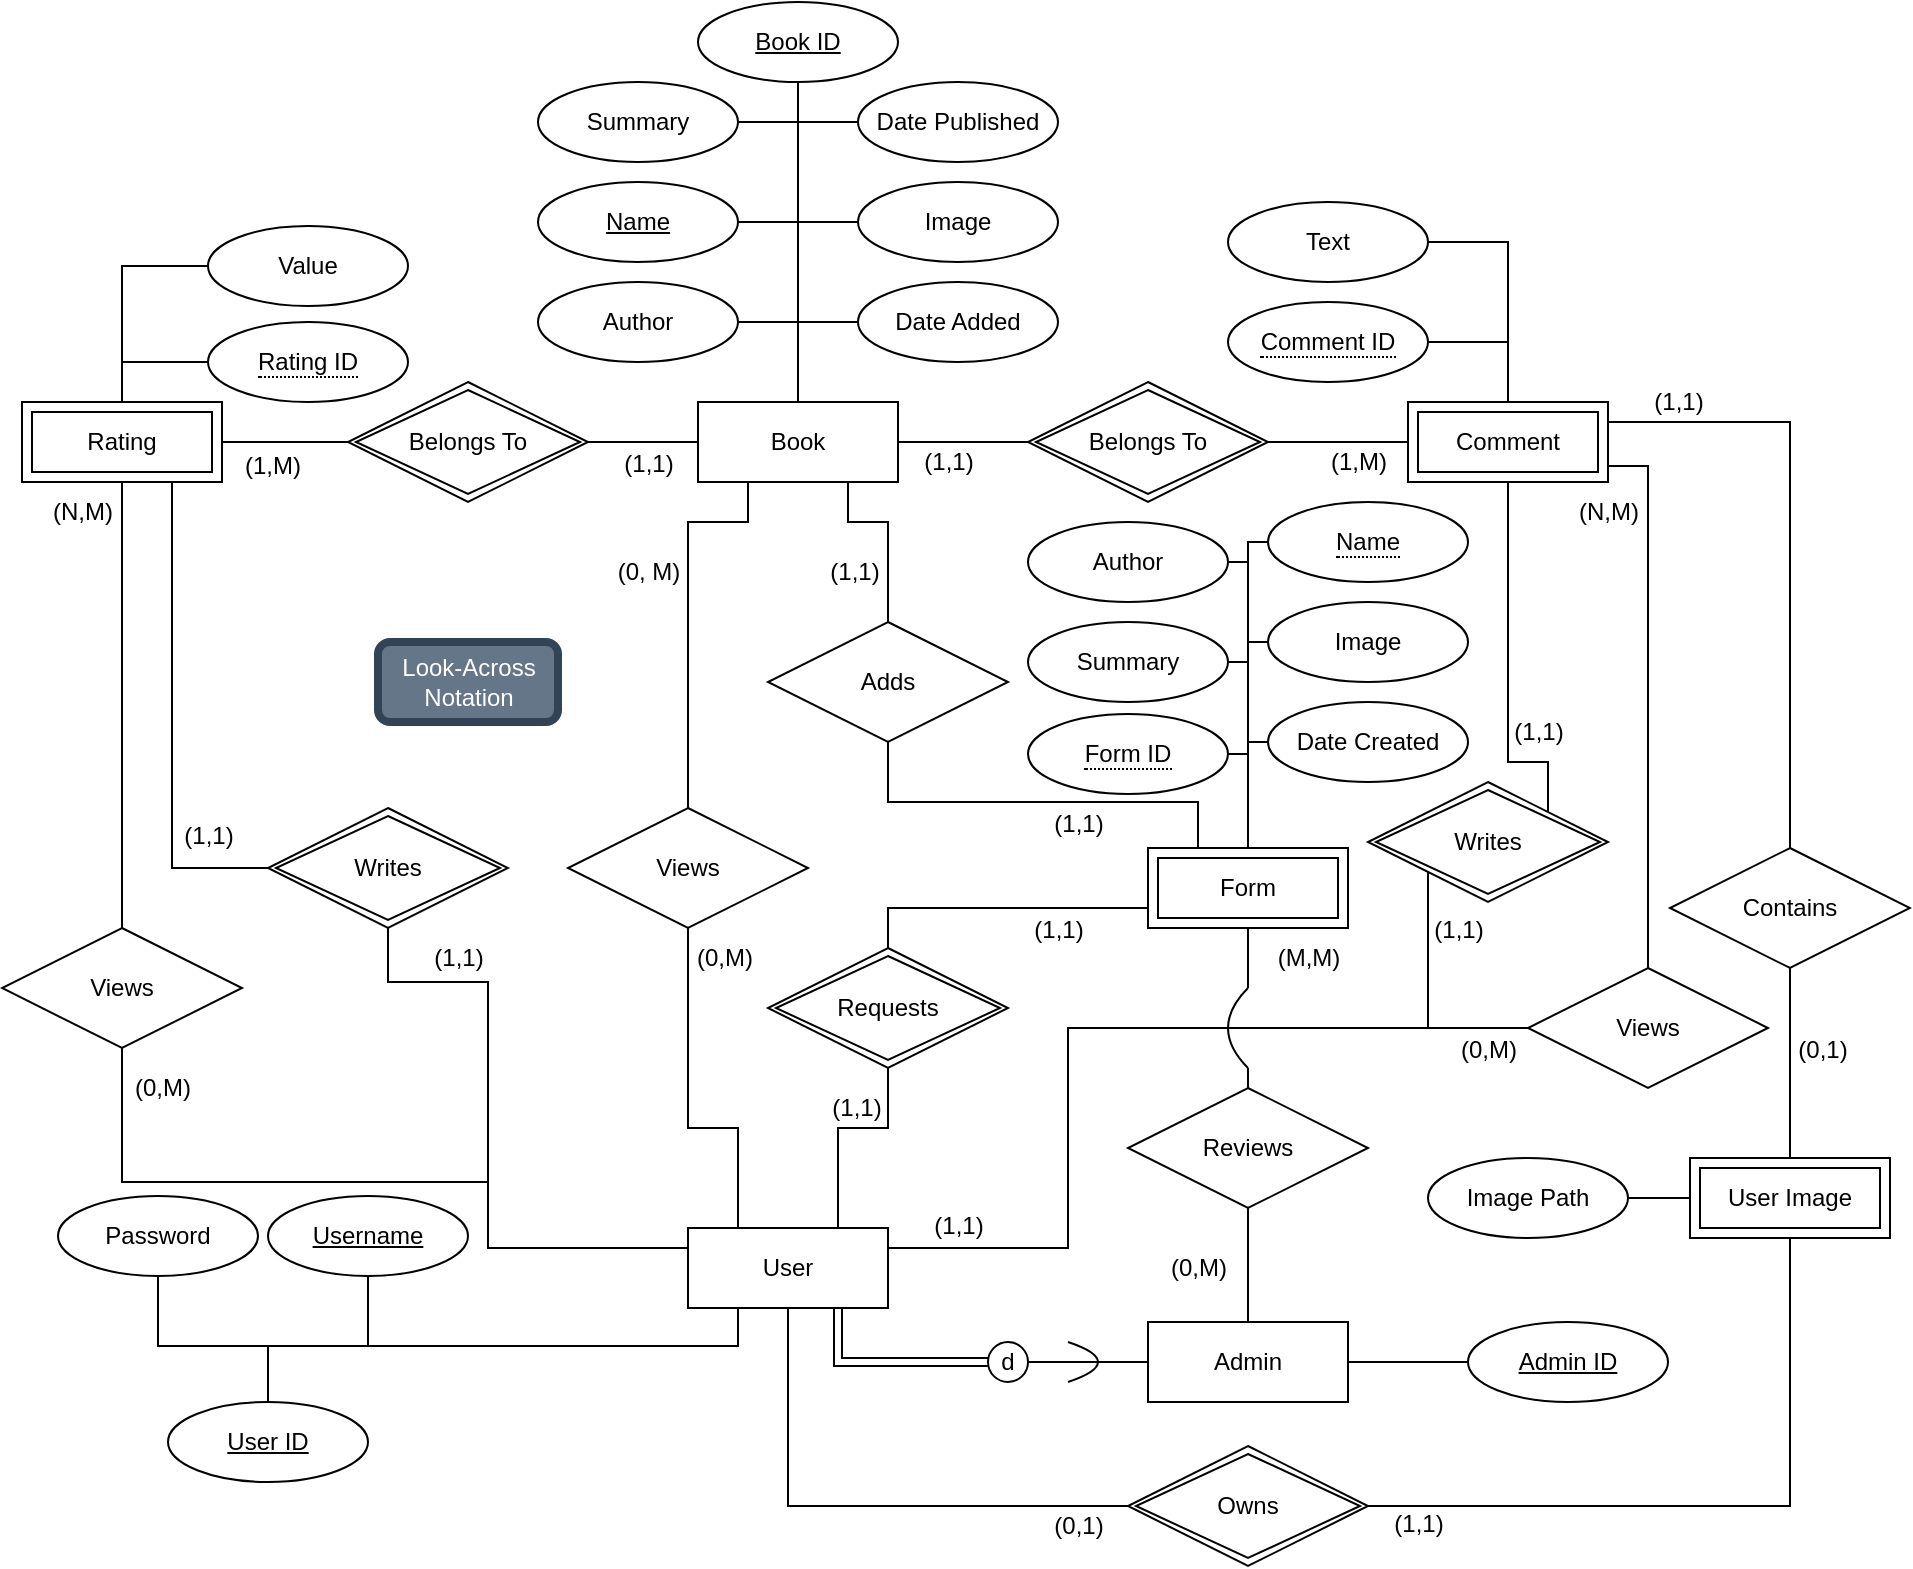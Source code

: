 <mxfile>
    <diagram id="R2lEEEUBdFMjLlhIrx00" name="Page-1">
        <mxGraphModel dx="1524" dy="931" grid="1" gridSize="10" guides="1" tooltips="1" connect="1" arrows="1" fold="1" page="1" pageScale="1" pageWidth="1654" pageHeight="2336" math="0" shadow="0" extFonts="Permanent Marker^https://fonts.googleapis.com/css?family=Permanent+Marker">
            <root>
                <mxCell id="0"/>
                <mxCell id="1" parent="0"/>
                <mxCell id="_qxPgumP9IlU6FrScyzH-1" value="&lt;div&gt;Book&lt;/div&gt;" style="whiteSpace=wrap;html=1;align=center;" parent="1" vertex="1">
                    <mxGeometry x="734" y="998" width="100" height="40" as="geometry"/>
                </mxCell>
                <mxCell id="_qxPgumP9IlU6FrScyzH-5" style="edgeStyle=orthogonalEdgeStyle;rounded=0;orthogonalLoop=1;jettySize=auto;html=1;exitX=1;exitY=0.5;exitDx=0;exitDy=0;entryX=0.5;entryY=0;entryDx=0;entryDy=0;endArrow=none;endFill=0;" parent="1" source="_qxPgumP9IlU6FrScyzH-2" target="_qxPgumP9IlU6FrScyzH-1" edge="1">
                    <mxGeometry relative="1" as="geometry">
                        <mxPoint x="754" y="937.96" as="sourcePoint"/>
                        <mxPoint x="784" y="1027.96" as="targetPoint"/>
                        <Array as="points">
                            <mxPoint x="784" y="908"/>
                        </Array>
                    </mxGeometry>
                </mxCell>
                <mxCell id="_qxPgumP9IlU6FrScyzH-2" value="Name" style="ellipse;whiteSpace=wrap;html=1;align=center;fontStyle=4;" parent="1" vertex="1">
                    <mxGeometry x="654" y="888" width="100" height="40" as="geometry"/>
                </mxCell>
                <mxCell id="_qxPgumP9IlU6FrScyzH-6" value="&lt;div&gt;Author&lt;/div&gt;" style="ellipse;whiteSpace=wrap;html=1;align=center;" parent="1" vertex="1">
                    <mxGeometry x="654" y="938" width="100" height="40" as="geometry"/>
                </mxCell>
                <mxCell id="_qxPgumP9IlU6FrScyzH-7" value="Date Added" style="ellipse;whiteSpace=wrap;html=1;align=center;" parent="1" vertex="1">
                    <mxGeometry x="814" y="938" width="100" height="40" as="geometry"/>
                </mxCell>
                <mxCell id="_qxPgumP9IlU6FrScyzH-10" value="" style="edgeStyle=orthogonalEdgeStyle;rounded=0;orthogonalLoop=1;jettySize=auto;html=1;exitX=1;exitY=0.5;exitDx=0;exitDy=0;entryX=0.5;entryY=0;entryDx=0;entryDy=0;endArrow=none;endFill=0;" parent="1" source="_qxPgumP9IlU6FrScyzH-6" target="_qxPgumP9IlU6FrScyzH-1" edge="1">
                    <mxGeometry relative="1" as="geometry">
                        <mxPoint x="894" y="958" as="sourcePoint"/>
                        <mxPoint x="814" y="1028" as="targetPoint"/>
                        <Array as="points">
                            <mxPoint x="784" y="958"/>
                        </Array>
                    </mxGeometry>
                </mxCell>
                <mxCell id="_qxPgumP9IlU6FrScyzH-11" value="" style="edgeStyle=orthogonalEdgeStyle;rounded=0;orthogonalLoop=1;jettySize=auto;html=1;endArrow=none;endFill=0;entryX=0.5;entryY=0;entryDx=0;entryDy=0;exitX=0;exitY=0.5;exitDx=0;exitDy=0;" parent="1" source="_qxPgumP9IlU6FrScyzH-7" target="_qxPgumP9IlU6FrScyzH-1" edge="1">
                    <mxGeometry relative="1" as="geometry">
                        <mxPoint x="844" y="908" as="sourcePoint"/>
                        <mxPoint x="824" y="928" as="targetPoint"/>
                        <Array as="points">
                            <mxPoint x="814" y="958"/>
                            <mxPoint x="784" y="958"/>
                        </Array>
                    </mxGeometry>
                </mxCell>
                <mxCell id="_qxPgumP9IlU6FrScyzH-14" style="edgeStyle=orthogonalEdgeStyle;rounded=0;orthogonalLoop=1;jettySize=auto;html=1;exitX=0;exitY=0.5;exitDx=0;exitDy=0;entryX=0.5;entryY=0;entryDx=0;entryDy=0;endArrow=none;endFill=0;" parent="1" source="_qxPgumP9IlU6FrScyzH-12" target="_qxPgumP9IlU6FrScyzH-1" edge="1">
                    <mxGeometry relative="1" as="geometry"/>
                </mxCell>
                <mxCell id="_qxPgumP9IlU6FrScyzH-12" value="Image" style="ellipse;whiteSpace=wrap;html=1;align=center;" parent="1" vertex="1">
                    <mxGeometry x="814" y="888" width="100" height="40" as="geometry"/>
                </mxCell>
                <mxCell id="_qxPgumP9IlU6FrScyzH-16" value="Rating" style="shape=ext;margin=3;double=1;whiteSpace=wrap;html=1;align=center;" parent="1" vertex="1">
                    <mxGeometry x="396" y="998" width="100" height="40" as="geometry"/>
                </mxCell>
                <mxCell id="_qxPgumP9IlU6FrScyzH-17" value="&lt;div&gt;Comment&lt;/div&gt;" style="shape=ext;margin=3;double=1;whiteSpace=wrap;html=1;align=center;" parent="1" vertex="1">
                    <mxGeometry x="1089" y="998" width="100" height="40" as="geometry"/>
                </mxCell>
                <mxCell id="_qxPgumP9IlU6FrScyzH-19" value="&lt;div&gt;Belongs To&lt;/div&gt;" style="shape=rhombus;double=1;perimeter=rhombusPerimeter;whiteSpace=wrap;html=1;align=center;" parent="1" vertex="1">
                    <mxGeometry x="559" y="988" width="120" height="60" as="geometry"/>
                </mxCell>
                <mxCell id="_qxPgumP9IlU6FrScyzH-20" value="Belongs To" style="shape=rhombus;double=1;perimeter=rhombusPerimeter;whiteSpace=wrap;html=1;align=center;" parent="1" vertex="1">
                    <mxGeometry x="899" y="988" width="120" height="60" as="geometry"/>
                </mxCell>
                <mxCell id="_qxPgumP9IlU6FrScyzH-21" value="" style="endArrow=none;html=1;rounded=0;exitX=1;exitY=0.5;exitDx=0;exitDy=0;entryX=0;entryY=0.5;entryDx=0;entryDy=0;" parent="1" source="_qxPgumP9IlU6FrScyzH-16" target="_qxPgumP9IlU6FrScyzH-19" edge="1">
                    <mxGeometry relative="1" as="geometry">
                        <mxPoint x="689" y="1078" as="sourcePoint"/>
                        <mxPoint x="849" y="1078" as="targetPoint"/>
                    </mxGeometry>
                </mxCell>
                <mxCell id="_qxPgumP9IlU6FrScyzH-22" value="" style="endArrow=none;html=1;rounded=0;exitX=1;exitY=0.5;exitDx=0;exitDy=0;entryX=0;entryY=0.5;entryDx=0;entryDy=0;" parent="1" source="_qxPgumP9IlU6FrScyzH-19" target="_qxPgumP9IlU6FrScyzH-1" edge="1">
                    <mxGeometry relative="1" as="geometry">
                        <mxPoint x="689" y="1128" as="sourcePoint"/>
                        <mxPoint x="749" y="1128" as="targetPoint"/>
                    </mxGeometry>
                </mxCell>
                <mxCell id="_qxPgumP9IlU6FrScyzH-23" value="" style="endArrow=none;html=1;rounded=0;exitX=1;exitY=0.5;exitDx=0;exitDy=0;entryX=0;entryY=0.5;entryDx=0;entryDy=0;" parent="1" source="_qxPgumP9IlU6FrScyzH-1" target="_qxPgumP9IlU6FrScyzH-20" edge="1">
                    <mxGeometry relative="1" as="geometry">
                        <mxPoint x="769" y="1088" as="sourcePoint"/>
                        <mxPoint x="824" y="1088" as="targetPoint"/>
                    </mxGeometry>
                </mxCell>
                <mxCell id="_qxPgumP9IlU6FrScyzH-24" value="" style="endArrow=none;html=1;rounded=0;exitX=1;exitY=0.5;exitDx=0;exitDy=0;entryX=0;entryY=0.5;entryDx=0;entryDy=0;" parent="1" source="_qxPgumP9IlU6FrScyzH-20" target="_qxPgumP9IlU6FrScyzH-17" edge="1">
                    <mxGeometry relative="1" as="geometry">
                        <mxPoint x="1019" y="1138" as="sourcePoint"/>
                        <mxPoint x="1074" y="1138" as="targetPoint"/>
                    </mxGeometry>
                </mxCell>
                <mxCell id="_qxPgumP9IlU6FrScyzH-26" value="Value" style="ellipse;whiteSpace=wrap;html=1;align=center;" parent="1" vertex="1">
                    <mxGeometry x="489" y="910" width="100" height="40" as="geometry"/>
                </mxCell>
                <mxCell id="_qxPgumP9IlU6FrScyzH-29" value="" style="endArrow=none;html=1;rounded=0;exitX=0.5;exitY=0;exitDx=0;exitDy=0;entryX=0;entryY=0.5;entryDx=0;entryDy=0;" parent="1" source="_qxPgumP9IlU6FrScyzH-16" target="_qxPgumP9IlU6FrScyzH-26" edge="1">
                    <mxGeometry relative="1" as="geometry">
                        <mxPoint x="516" y="1008" as="sourcePoint"/>
                        <mxPoint x="576" y="1008" as="targetPoint"/>
                        <Array as="points">
                            <mxPoint x="446" y="930"/>
                        </Array>
                    </mxGeometry>
                </mxCell>
                <mxCell id="_qxPgumP9IlU6FrScyzH-30" value="" style="endArrow=none;html=1;rounded=0;exitX=0.5;exitY=0;exitDx=0;exitDy=0;entryX=1;entryY=0.5;entryDx=0;entryDy=0;" parent="1" source="_qxPgumP9IlU6FrScyzH-17" target="50" edge="1">
                    <mxGeometry relative="1" as="geometry">
                        <mxPoint x="1140" y="1003" as="sourcePoint"/>
                        <mxPoint x="1110" y="950" as="targetPoint"/>
                        <Array as="points">
                            <mxPoint x="1139" y="968"/>
                        </Array>
                    </mxGeometry>
                </mxCell>
                <mxCell id="_qxPgumP9IlU6FrScyzH-50" value="&lt;div&gt;Views&lt;/div&gt;" style="shape=rhombus;perimeter=rhombusPerimeter;whiteSpace=wrap;html=1;align=center;" parent="1" vertex="1">
                    <mxGeometry x="669" y="1201" width="120" height="60" as="geometry"/>
                </mxCell>
                <mxCell id="_qxPgumP9IlU6FrScyzH-51" value="" style="endArrow=none;html=1;rounded=0;entryX=0.5;entryY=1;entryDx=0;entryDy=0;exitX=0.25;exitY=0;exitDx=0;exitDy=0;" parent="1" source="U-U-GfYKarlf4OOhgMv9-1" target="_qxPgumP9IlU6FrScyzH-50" edge="1">
                    <mxGeometry relative="1" as="geometry">
                        <mxPoint x="744" y="1391" as="sourcePoint"/>
                        <mxPoint x="829" y="1391" as="targetPoint"/>
                        <Array as="points">
                            <mxPoint x="754" y="1361"/>
                            <mxPoint x="729" y="1361"/>
                        </Array>
                    </mxGeometry>
                </mxCell>
                <mxCell id="_qxPgumP9IlU6FrScyzH-52" value="" style="endArrow=none;html=1;rounded=0;exitX=0.25;exitY=1;exitDx=0;exitDy=0;entryX=0.5;entryY=0;entryDx=0;entryDy=0;" parent="1" source="_qxPgumP9IlU6FrScyzH-1" target="_qxPgumP9IlU6FrScyzH-50" edge="1">
                    <mxGeometry relative="1" as="geometry">
                        <mxPoint x="559" y="1138" as="sourcePoint"/>
                        <mxPoint x="719" y="1138" as="targetPoint"/>
                        <Array as="points">
                            <mxPoint x="759" y="1058"/>
                            <mxPoint x="729" y="1058"/>
                        </Array>
                    </mxGeometry>
                </mxCell>
                <mxCell id="_qxPgumP9IlU6FrScyzH-53" value="Views" style="shape=rhombus;perimeter=rhombusPerimeter;whiteSpace=wrap;html=1;align=center;" parent="1" vertex="1">
                    <mxGeometry x="1149" y="1281" width="120" height="60" as="geometry"/>
                </mxCell>
                <mxCell id="_qxPgumP9IlU6FrScyzH-54" value="&lt;div&gt;Views&lt;/div&gt;" style="shape=rhombus;perimeter=rhombusPerimeter;whiteSpace=wrap;html=1;align=center;" parent="1" vertex="1">
                    <mxGeometry x="386" y="1261" width="120" height="60" as="geometry"/>
                </mxCell>
                <mxCell id="_qxPgumP9IlU6FrScyzH-55" value="" style="endArrow=none;html=1;rounded=0;exitX=0.5;exitY=1;exitDx=0;exitDy=0;entryX=0;entryY=0.25;entryDx=0;entryDy=0;" parent="1" source="BT7zFztmOr8-_txrLHxJ-18" target="U-U-GfYKarlf4OOhgMv9-1" edge="1">
                    <mxGeometry relative="1" as="geometry">
                        <mxPoint x="519" y="1311" as="sourcePoint"/>
                        <mxPoint x="709" y="1421" as="targetPoint"/>
                        <Array as="points">
                            <mxPoint x="579" y="1288"/>
                            <mxPoint x="629" y="1288"/>
                            <mxPoint x="629" y="1421"/>
                        </Array>
                    </mxGeometry>
                </mxCell>
                <mxCell id="_qxPgumP9IlU6FrScyzH-57" value="" style="endArrow=none;html=1;rounded=0;exitX=0;exitY=0.5;exitDx=0;exitDy=0;entryX=1;entryY=0.5;entryDx=0;entryDy=0;" parent="1" source="_qxPgumP9IlU6FrScyzH-53" edge="1">
                    <mxGeometry relative="1" as="geometry">
                        <mxPoint x="869" y="1321" as="sourcePoint"/>
                        <mxPoint x="849" y="1421" as="targetPoint"/>
                        <Array as="points">
                            <mxPoint x="919" y="1311"/>
                            <mxPoint x="919" y="1421"/>
                        </Array>
                    </mxGeometry>
                </mxCell>
                <mxCell id="_qxPgumP9IlU6FrScyzH-58" value="" style="endArrow=none;html=1;rounded=0;entryX=0.5;entryY=0;entryDx=0;entryDy=0;" parent="1" target="_qxPgumP9IlU6FrScyzH-53" edge="1">
                    <mxGeometry relative="1" as="geometry">
                        <mxPoint x="1189" y="1030" as="sourcePoint"/>
                        <mxPoint x="1159" y="1068" as="targetPoint"/>
                        <Array as="points">
                            <mxPoint x="1209" y="1030"/>
                        </Array>
                    </mxGeometry>
                </mxCell>
                <mxCell id="_qxPgumP9IlU6FrScyzH-59" value="" style="endArrow=none;html=1;rounded=0;exitX=0.5;exitY=1;exitDx=0;exitDy=0;entryX=0.5;entryY=0;entryDx=0;entryDy=0;" parent="1" source="_qxPgumP9IlU6FrScyzH-16" target="_qxPgumP9IlU6FrScyzH-54" edge="1">
                    <mxGeometry relative="1" as="geometry">
                        <mxPoint x="420" y="1038" as="sourcePoint"/>
                        <mxPoint x="415" y="1276" as="targetPoint"/>
                        <Array as="points">
                            <mxPoint x="446" y="1158"/>
                        </Array>
                    </mxGeometry>
                </mxCell>
                <mxCell id="_qxPgumP9IlU6FrScyzH-60" value="Form" style="shape=ext;margin=3;double=1;whiteSpace=wrap;html=1;align=center;" parent="1" vertex="1">
                    <mxGeometry x="959" y="1221" width="100" height="40" as="geometry"/>
                </mxCell>
                <mxCell id="_qxPgumP9IlU6FrScyzH-62" value="&lt;div&gt;Requests&lt;/div&gt;" style="shape=rhombus;double=1;perimeter=rhombusPerimeter;whiteSpace=wrap;html=1;align=center;" parent="1" vertex="1">
                    <mxGeometry x="769" y="1271" width="120" height="60" as="geometry"/>
                </mxCell>
                <mxCell id="_qxPgumP9IlU6FrScyzH-63" value="" style="endArrow=none;html=1;rounded=0;exitX=0.5;exitY=1;exitDx=0;exitDy=0;exitPerimeter=0;entryX=0.75;entryY=0;entryDx=0;entryDy=0;" parent="1" source="_qxPgumP9IlU6FrScyzH-62" target="U-U-GfYKarlf4OOhgMv9-1" edge="1">
                    <mxGeometry relative="1" as="geometry">
                        <mxPoint x="889" y="1411" as="sourcePoint"/>
                        <mxPoint x="814" y="1391" as="targetPoint"/>
                        <Array as="points">
                            <mxPoint x="829" y="1361"/>
                            <mxPoint x="804" y="1361"/>
                        </Array>
                    </mxGeometry>
                </mxCell>
                <mxCell id="_qxPgumP9IlU6FrScyzH-64" value="&lt;div&gt;Adds&lt;/div&gt;" style="shape=rhombus;perimeter=rhombusPerimeter;whiteSpace=wrap;html=1;align=center;" parent="1" vertex="1">
                    <mxGeometry x="769" y="1108" width="120" height="60" as="geometry"/>
                </mxCell>
                <mxCell id="_qxPgumP9IlU6FrScyzH-66" value="" style="endArrow=none;html=1;rounded=0;exitX=0.5;exitY=1;exitDx=0;exitDy=0;entryX=0.25;entryY=0;entryDx=0;entryDy=0;" parent="1" source="_qxPgumP9IlU6FrScyzH-64" target="_qxPgumP9IlU6FrScyzH-60" edge="1">
                    <mxGeometry relative="1" as="geometry">
                        <mxPoint x="889" y="1231" as="sourcePoint"/>
                        <mxPoint x="1159" y="1391" as="targetPoint"/>
                        <Array as="points">
                            <mxPoint x="829" y="1198"/>
                            <mxPoint x="984" y="1198"/>
                        </Array>
                    </mxGeometry>
                </mxCell>
                <mxCell id="_qxPgumP9IlU6FrScyzH-67" value="" style="endArrow=none;html=1;rounded=0;exitX=0.5;exitY=0;exitDx=0;exitDy=0;entryX=0;entryY=0.75;entryDx=0;entryDy=0;" parent="1" source="_qxPgumP9IlU6FrScyzH-62" target="_qxPgumP9IlU6FrScyzH-60" edge="1">
                    <mxGeometry relative="1" as="geometry">
                        <mxPoint x="1009" y="1391" as="sourcePoint"/>
                        <mxPoint x="1169" y="1391" as="targetPoint"/>
                        <Array as="points">
                            <mxPoint x="829" y="1251"/>
                            <mxPoint x="919" y="1251"/>
                        </Array>
                    </mxGeometry>
                </mxCell>
                <mxCell id="_qxPgumP9IlU6FrScyzH-95" value="" style="endArrow=none;html=1;rounded=0;exitX=0.5;exitY=0;exitDx=0;exitDy=0;" parent="1" source="BT7zFztmOr8-_txrLHxJ-29" edge="1">
                    <mxGeometry relative="1" as="geometry">
                        <mxPoint x="1009" y="1388" as="sourcePoint"/>
                        <mxPoint x="1009" y="1331" as="targetPoint"/>
                    </mxGeometry>
                </mxCell>
                <mxCell id="_qxPgumP9IlU6FrScyzH-96" value="" style="endArrow=none;html=1;rounded=0;curved=1;" parent="1" edge="1">
                    <mxGeometry relative="1" as="geometry">
                        <mxPoint x="1009" y="1331" as="sourcePoint"/>
                        <mxPoint x="1009" y="1291" as="targetPoint"/>
                        <Array as="points">
                            <mxPoint x="989" y="1311"/>
                        </Array>
                    </mxGeometry>
                </mxCell>
                <mxCell id="_qxPgumP9IlU6FrScyzH-97" value="" style="endArrow=none;html=1;rounded=0;exitX=0.5;exitY=1;exitDx=0;exitDy=0;" parent="1" source="_qxPgumP9IlU6FrScyzH-60" edge="1">
                    <mxGeometry relative="1" as="geometry">
                        <mxPoint x="1019" y="1471" as="sourcePoint"/>
                        <mxPoint x="1009" y="1291" as="targetPoint"/>
                    </mxGeometry>
                </mxCell>
                <mxCell id="_qxPgumP9IlU6FrScyzH-98" value="" style="endArrow=none;html=1;rounded=0;exitX=0.5;exitY=0;exitDx=0;exitDy=0;entryX=0.75;entryY=1;entryDx=0;entryDy=0;" parent="1" source="_qxPgumP9IlU6FrScyzH-64" target="_qxPgumP9IlU6FrScyzH-1" edge="1">
                    <mxGeometry relative="1" as="geometry">
                        <mxPoint x="829" y="1078" as="sourcePoint"/>
                        <mxPoint x="989" y="1078" as="targetPoint"/>
                        <Array as="points">
                            <mxPoint x="829" y="1058"/>
                            <mxPoint x="809" y="1058"/>
                        </Array>
                    </mxGeometry>
                </mxCell>
                <mxCell id="U-U-GfYKarlf4OOhgMv9-1" value="User" style="whiteSpace=wrap;html=1;align=center;" parent="1" vertex="1">
                    <mxGeometry x="729" y="1411" width="100" height="40" as="geometry"/>
                </mxCell>
                <mxCell id="U-U-GfYKarlf4OOhgMv9-13" value="Image" style="ellipse;whiteSpace=wrap;html=1;align=center;" parent="1" vertex="1">
                    <mxGeometry x="1019" y="1098" width="100" height="40" as="geometry"/>
                </mxCell>
                <mxCell id="U-U-GfYKarlf4OOhgMv9-15" value="&lt;span style=&quot;border-bottom: 1px dotted;&quot;&gt;Name&lt;/span&gt;" style="ellipse;whiteSpace=wrap;html=1;align=center;" parent="1" vertex="1">
                    <mxGeometry x="1019" y="1048" width="100" height="40" as="geometry"/>
                </mxCell>
                <mxCell id="U-U-GfYKarlf4OOhgMv9-18" value="Author" style="ellipse;whiteSpace=wrap;html=1;align=center;" parent="1" vertex="1">
                    <mxGeometry x="899" y="1058" width="100" height="40" as="geometry"/>
                </mxCell>
                <mxCell id="U-U-GfYKarlf4OOhgMv9-19" value="Date Created" style="ellipse;whiteSpace=wrap;html=1;align=center;" parent="1" vertex="1">
                    <mxGeometry x="1019" y="1148" width="100" height="40" as="geometry"/>
                </mxCell>
                <mxCell id="U-U-GfYKarlf4OOhgMv9-20" value="Summary" style="ellipse;whiteSpace=wrap;html=1;align=center;" parent="1" vertex="1">
                    <mxGeometry x="899" y="1108" width="100" height="40" as="geometry"/>
                </mxCell>
                <mxCell id="U-U-GfYKarlf4OOhgMv9-21" value="&lt;div&gt;Summary&lt;/div&gt;" style="ellipse;whiteSpace=wrap;html=1;align=center;" parent="1" vertex="1">
                    <mxGeometry x="654" y="838" width="100" height="40" as="geometry"/>
                </mxCell>
                <mxCell id="U-U-GfYKarlf4OOhgMv9-22" value="" style="endArrow=none;html=1;rounded=0;exitX=0.5;exitY=0;exitDx=0;exitDy=0;entryX=1;entryY=0.5;entryDx=0;entryDy=0;" parent="1" source="_qxPgumP9IlU6FrScyzH-1" target="U-U-GfYKarlf4OOhgMv9-21" edge="1">
                    <mxGeometry relative="1" as="geometry">
                        <mxPoint x="789" y="908" as="sourcePoint"/>
                        <mxPoint x="1049" y="858" as="targetPoint"/>
                        <Array as="points">
                            <mxPoint x="784" y="858"/>
                        </Array>
                    </mxGeometry>
                </mxCell>
                <mxCell id="U-U-GfYKarlf4OOhgMv9-23" value="" style="endArrow=none;html=1;rounded=0;exitX=1;exitY=0.5;exitDx=0;exitDy=0;entryX=0.5;entryY=0;entryDx=0;entryDy=0;" parent="1" source="U-U-GfYKarlf4OOhgMv9-20" target="_qxPgumP9IlU6FrScyzH-60" edge="1">
                    <mxGeometry relative="1" as="geometry">
                        <mxPoint x="999" y="1178" as="sourcePoint"/>
                        <mxPoint x="1159" y="1178" as="targetPoint"/>
                        <Array as="points">
                            <mxPoint x="1009" y="1128"/>
                        </Array>
                    </mxGeometry>
                </mxCell>
                <mxCell id="U-U-GfYKarlf4OOhgMv9-24" value="" style="endArrow=none;html=1;rounded=0;exitX=1;exitY=0.5;exitDx=0;exitDy=0;entryX=0.5;entryY=0;entryDx=0;entryDy=0;" parent="1" source="U-U-GfYKarlf4OOhgMv9-18" target="_qxPgumP9IlU6FrScyzH-60" edge="1">
                    <mxGeometry relative="1" as="geometry">
                        <mxPoint x="839" y="1178" as="sourcePoint"/>
                        <mxPoint x="999" y="1178" as="targetPoint"/>
                        <Array as="points">
                            <mxPoint x="1009" y="1078"/>
                        </Array>
                    </mxGeometry>
                </mxCell>
                <mxCell id="U-U-GfYKarlf4OOhgMv9-25" value="" style="endArrow=none;html=1;rounded=0;exitX=0;exitY=0.5;exitDx=0;exitDy=0;entryX=0.5;entryY=0;entryDx=0;entryDy=0;" parent="1" source="U-U-GfYKarlf4OOhgMv9-19" target="_qxPgumP9IlU6FrScyzH-60" edge="1">
                    <mxGeometry relative="1" as="geometry">
                        <mxPoint x="929" y="1198" as="sourcePoint"/>
                        <mxPoint x="1089" y="1198" as="targetPoint"/>
                        <Array as="points">
                            <mxPoint x="1009" y="1168"/>
                        </Array>
                    </mxGeometry>
                </mxCell>
                <mxCell id="U-U-GfYKarlf4OOhgMv9-26" value="" style="endArrow=none;html=1;rounded=0;exitX=0;exitY=0.5;exitDx=0;exitDy=0;entryX=0.5;entryY=0;entryDx=0;entryDy=0;" parent="1" source="U-U-GfYKarlf4OOhgMv9-13" target="_qxPgumP9IlU6FrScyzH-60" edge="1">
                    <mxGeometry relative="1" as="geometry">
                        <mxPoint x="949" y="1208" as="sourcePoint"/>
                        <mxPoint x="1109" y="1208" as="targetPoint"/>
                        <Array as="points">
                            <mxPoint x="1009" y="1118"/>
                        </Array>
                    </mxGeometry>
                </mxCell>
                <mxCell id="U-U-GfYKarlf4OOhgMv9-27" value="" style="endArrow=none;html=1;rounded=0;exitX=0.5;exitY=0;exitDx=0;exitDy=0;entryX=0;entryY=0.5;entryDx=0;entryDy=0;" parent="1" source="_qxPgumP9IlU6FrScyzH-60" target="U-U-GfYKarlf4OOhgMv9-15" edge="1">
                    <mxGeometry relative="1" as="geometry">
                        <mxPoint x="1049" y="1208" as="sourcePoint"/>
                        <mxPoint x="1209" y="1208" as="targetPoint"/>
                        <Array as="points">
                            <mxPoint x="1009" y="1068"/>
                        </Array>
                    </mxGeometry>
                </mxCell>
                <mxCell id="U-U-GfYKarlf4OOhgMv9-28" value="&lt;div&gt;Look-Across&lt;/div&gt;&lt;div&gt;Notation&lt;/div&gt;" style="text;html=1;align=center;verticalAlign=middle;resizable=0;points=[];autosize=1;strokeColor=#314354;fillColor=#647687;rounded=1;glass=0;fontColor=#ffffff;strokeWidth=4;" parent="1" vertex="1">
                    <mxGeometry x="574" y="1118" width="90" height="40" as="geometry"/>
                </mxCell>
                <mxCell id="BT7zFztmOr8-_txrLHxJ-1" value="Date Published" style="ellipse;whiteSpace=wrap;html=1;align=center;" parent="1" vertex="1">
                    <mxGeometry x="814" y="838" width="100" height="40" as="geometry"/>
                </mxCell>
                <mxCell id="BT7zFztmOr8-_txrLHxJ-2" value="" style="endArrow=none;html=1;rounded=0;exitX=0.5;exitY=0;exitDx=0;exitDy=0;entryX=0;entryY=0.5;entryDx=0;entryDy=0;" parent="1" source="_qxPgumP9IlU6FrScyzH-1" target="BT7zFztmOr8-_txrLHxJ-1" edge="1">
                    <mxGeometry relative="1" as="geometry">
                        <mxPoint x="999" y="1018" as="sourcePoint"/>
                        <mxPoint x="969" y="878" as="targetPoint"/>
                        <Array as="points">
                            <mxPoint x="784" y="858"/>
                        </Array>
                    </mxGeometry>
                </mxCell>
                <mxCell id="BT7zFztmOr8-_txrLHxJ-3" value="Password" style="ellipse;whiteSpace=wrap;html=1;align=center;" parent="1" vertex="1">
                    <mxGeometry x="414" y="1395" width="100" height="40" as="geometry"/>
                </mxCell>
                <mxCell id="BT7zFztmOr8-_txrLHxJ-6" value="" style="endArrow=none;html=1;rounded=0;exitX=0.5;exitY=1;exitDx=0;exitDy=0;entryX=0.25;entryY=1;entryDx=0;entryDy=0;" parent="1" source="BT7zFztmOr8-_txrLHxJ-12" target="U-U-GfYKarlf4OOhgMv9-1" edge="1">
                    <mxGeometry relative="1" as="geometry">
                        <mxPoint x="499" y="1578" as="sourcePoint"/>
                        <mxPoint x="750" y="1470" as="targetPoint"/>
                        <Array as="points">
                            <mxPoint x="569" y="1470"/>
                            <mxPoint x="754" y="1470"/>
                        </Array>
                    </mxGeometry>
                </mxCell>
                <mxCell id="BT7zFztmOr8-_txrLHxJ-12" value="&lt;div&gt;Username&lt;/div&gt;" style="ellipse;whiteSpace=wrap;html=1;align=center;fontStyle=4;" parent="1" vertex="1">
                    <mxGeometry x="519" y="1395" width="100" height="40" as="geometry"/>
                </mxCell>
                <mxCell id="BT7zFztmOr8-_txrLHxJ-16" value="" style="endArrow=none;html=1;rounded=0;exitX=0.25;exitY=1;exitDx=0;exitDy=0;entryX=0.5;entryY=0;entryDx=0;entryDy=0;" parent="1" source="U-U-GfYKarlf4OOhgMv9-1" target="47" edge="1">
                    <mxGeometry relative="1" as="geometry">
                        <mxPoint x="749" y="1458" as="sourcePoint"/>
                        <mxPoint x="520" y="1470" as="targetPoint"/>
                        <Array as="points">
                            <mxPoint x="754" y="1470"/>
                            <mxPoint x="519" y="1470"/>
                        </Array>
                    </mxGeometry>
                </mxCell>
                <mxCell id="BT7zFztmOr8-_txrLHxJ-18" value="Writes" style="shape=rhombus;double=1;perimeter=rhombusPerimeter;whiteSpace=wrap;html=1;align=center;" parent="1" vertex="1">
                    <mxGeometry x="519" y="1201" width="120" height="60" as="geometry"/>
                </mxCell>
                <mxCell id="BT7zFztmOr8-_txrLHxJ-19" value="" style="endArrow=none;html=1;rounded=0;exitX=0.5;exitY=1;exitDx=0;exitDy=0;" parent="1" source="_qxPgumP9IlU6FrScyzH-54" edge="1">
                    <mxGeometry relative="1" as="geometry">
                        <mxPoint x="579" y="1318" as="sourcePoint"/>
                        <mxPoint x="629" y="1388" as="targetPoint"/>
                        <Array as="points">
                            <mxPoint x="446" y="1388"/>
                        </Array>
                    </mxGeometry>
                </mxCell>
                <mxCell id="BT7zFztmOr8-_txrLHxJ-20" value="" style="endArrow=none;html=1;rounded=0;exitX=0;exitY=0.5;exitDx=0;exitDy=0;entryX=0.75;entryY=1;entryDx=0;entryDy=0;" parent="1" source="BT7zFztmOr8-_txrLHxJ-18" target="_qxPgumP9IlU6FrScyzH-16" edge="1">
                    <mxGeometry relative="1" as="geometry">
                        <mxPoint x="689" y="1268" as="sourcePoint"/>
                        <mxPoint x="849" y="1268" as="targetPoint"/>
                        <Array as="points">
                            <mxPoint x="471" y="1231"/>
                        </Array>
                    </mxGeometry>
                </mxCell>
                <mxCell id="BT7zFztmOr8-_txrLHxJ-21" value="Writes" style="shape=rhombus;double=1;perimeter=rhombusPerimeter;whiteSpace=wrap;html=1;align=center;" parent="1" vertex="1">
                    <mxGeometry x="1069" y="1188" width="120" height="60" as="geometry"/>
                </mxCell>
                <mxCell id="BT7zFztmOr8-_txrLHxJ-22" value="" style="endArrow=none;html=1;rounded=0;entryX=0;entryY=1;entryDx=0;entryDy=0;exitX=1;exitY=0.25;exitDx=0;exitDy=0;movable=1;resizable=1;rotatable=1;deletable=1;editable=1;locked=0;connectable=1;" parent="1" source="U-U-GfYKarlf4OOhgMv9-1" target="BT7zFztmOr8-_txrLHxJ-21" edge="1">
                    <mxGeometry relative="1" as="geometry">
                        <mxPoint x="849" y="1421" as="sourcePoint"/>
                        <mxPoint x="1249" y="1358" as="targetPoint"/>
                        <Array as="points">
                            <mxPoint x="919" y="1421"/>
                            <mxPoint x="919" y="1311"/>
                            <mxPoint x="1099" y="1311"/>
                        </Array>
                    </mxGeometry>
                </mxCell>
                <mxCell id="BT7zFztmOr8-_txrLHxJ-23" value="" style="endArrow=none;html=1;rounded=0;exitX=1;exitY=0;exitDx=0;exitDy=0;entryX=0.5;entryY=1;entryDx=0;entryDy=0;" parent="1" source="BT7zFztmOr8-_txrLHxJ-21" target="_qxPgumP9IlU6FrScyzH-17" edge="1">
                    <mxGeometry relative="1" as="geometry">
                        <mxPoint x="1249" y="1188" as="sourcePoint"/>
                        <mxPoint x="1409" y="1188" as="targetPoint"/>
                        <Array as="points">
                            <mxPoint x="1159" y="1178"/>
                            <mxPoint x="1139" y="1178"/>
                        </Array>
                    </mxGeometry>
                </mxCell>
                <mxCell id="BT7zFztmOr8-_txrLHxJ-29" value="Reviews" style="shape=rhombus;perimeter=rhombusPerimeter;whiteSpace=wrap;html=1;align=center;" parent="1" vertex="1">
                    <mxGeometry x="949" y="1341" width="120" height="60" as="geometry"/>
                </mxCell>
                <mxCell id="BT7zFztmOr8-_txrLHxJ-34" value="" style="endArrow=none;html=1;rounded=0;exitX=0.5;exitY=1;exitDx=0;exitDy=0;entryX=0.5;entryY=0;entryDx=0;entryDy=0;" parent="1" source="BT7zFztmOr8-_txrLHxJ-29" target="KOw9cbq6wgXpMp82OLrG-1" edge="1">
                    <mxGeometry relative="1" as="geometry">
                        <mxPoint x="989" y="1578" as="sourcePoint"/>
                        <mxPoint x="1074" y="1438" as="targetPoint"/>
                        <Array as="points"/>
                    </mxGeometry>
                </mxCell>
                <mxCell id="KOw9cbq6wgXpMp82OLrG-1" value="Admin" style="whiteSpace=wrap;html=1;align=center;" parent="1" vertex="1">
                    <mxGeometry x="959" y="1458" width="100" height="40" as="geometry"/>
                </mxCell>
                <mxCell id="KOw9cbq6wgXpMp82OLrG-5" value="" style="shape=link;html=1;rounded=0;exitX=0.75;exitY=1;exitDx=0;exitDy=0;entryX=0;entryY=0.5;entryDx=0;entryDy=0;" parent="1" source="U-U-GfYKarlf4OOhgMv9-1" target="KOw9cbq6wgXpMp82OLrG-6" edge="1">
                    <mxGeometry width="100" relative="1" as="geometry">
                        <mxPoint x="809" y="1548" as="sourcePoint"/>
                        <mxPoint x="849" y="1488" as="targetPoint"/>
                        <Array as="points">
                            <mxPoint x="804" y="1478"/>
                        </Array>
                    </mxGeometry>
                </mxCell>
                <mxCell id="KOw9cbq6wgXpMp82OLrG-6" value="d" style="ellipse;whiteSpace=wrap;html=1;aspect=fixed;" parent="1" vertex="1">
                    <mxGeometry x="879" y="1468" width="20" height="20" as="geometry"/>
                </mxCell>
                <mxCell id="KOw9cbq6wgXpMp82OLrG-8" value="" style="endArrow=none;html=1;rounded=0;exitX=1;exitY=0.5;exitDx=0;exitDy=0;entryX=0;entryY=0.5;entryDx=0;entryDy=0;" parent="1" source="KOw9cbq6wgXpMp82OLrG-6" target="KOw9cbq6wgXpMp82OLrG-1" edge="1">
                    <mxGeometry relative="1" as="geometry">
                        <mxPoint x="919" y="1498" as="sourcePoint"/>
                        <mxPoint x="1079" y="1498" as="targetPoint"/>
                    </mxGeometry>
                </mxCell>
                <mxCell id="KOw9cbq6wgXpMp82OLrG-9" value="" style="endArrow=none;html=1;rounded=0;curved=1;" parent="1" edge="1">
                    <mxGeometry relative="1" as="geometry">
                        <mxPoint x="919" y="1468" as="sourcePoint"/>
                        <mxPoint x="919" y="1488" as="targetPoint"/>
                        <Array as="points">
                            <mxPoint x="949" y="1478"/>
                        </Array>
                    </mxGeometry>
                </mxCell>
                <mxCell id="KOw9cbq6wgXpMp82OLrG-13" value="" style="endArrow=none;html=1;rounded=0;entryX=1;entryY=0.5;entryDx=0;entryDy=0;exitX=0;exitY=0.5;exitDx=0;exitDy=0;" parent="1" source="48" target="KOw9cbq6wgXpMp82OLrG-1" edge="1">
                    <mxGeometry relative="1" as="geometry">
                        <mxPoint x="1110" y="1480" as="sourcePoint"/>
                        <mxPoint x="1119" y="1605" as="targetPoint"/>
                        <Array as="points"/>
                    </mxGeometry>
                </mxCell>
                <mxCell id="2" value="(0,M)" style="text;html=1;align=center;verticalAlign=middle;resizable=0;points=[];autosize=1;strokeColor=none;fillColor=none;" parent="1" vertex="1">
                    <mxGeometry x="959" y="1416" width="50" height="30" as="geometry"/>
                </mxCell>
                <mxCell id="3" value="(M,M)" style="text;html=1;align=center;verticalAlign=middle;resizable=0;points=[];autosize=1;strokeColor=none;fillColor=none;" parent="1" vertex="1">
                    <mxGeometry x="1014" y="1261" width="50" height="30" as="geometry"/>
                </mxCell>
                <mxCell id="6" value="(1,1)" style="text;html=1;align=center;verticalAlign=middle;resizable=0;points=[];autosize=1;strokeColor=none;fillColor=none;" parent="1" vertex="1">
                    <mxGeometry x="589" y="1261" width="50" height="30" as="geometry"/>
                </mxCell>
                <mxCell id="9" value="(1,1)" style="text;html=1;align=center;verticalAlign=middle;resizable=0;points=[];autosize=1;strokeColor=none;fillColor=none;" parent="1" vertex="1">
                    <mxGeometry x="839" y="1395" width="50" height="30" as="geometry"/>
                </mxCell>
                <mxCell id="11" value="(1,1)" style="text;html=1;align=center;verticalAlign=middle;resizable=0;points=[];autosize=1;strokeColor=none;fillColor=none;" parent="1" vertex="1">
                    <mxGeometry x="788" y="1336" width="50" height="30" as="geometry"/>
                </mxCell>
                <mxCell id="13" value="(0,M)" style="text;html=1;align=center;verticalAlign=middle;resizable=0;points=[];autosize=1;strokeColor=none;fillColor=none;" parent="1" vertex="1">
                    <mxGeometry x="441" y="1326" width="50" height="30" as="geometry"/>
                </mxCell>
                <mxCell id="14" value="(0,M)" style="text;html=1;align=center;verticalAlign=middle;resizable=0;points=[];autosize=1;strokeColor=none;fillColor=none;" parent="1" vertex="1">
                    <mxGeometry x="722" y="1261" width="50" height="30" as="geometry"/>
                </mxCell>
                <mxCell id="15" value="(0,M)" style="text;html=1;align=center;verticalAlign=middle;resizable=0;points=[];autosize=1;strokeColor=none;fillColor=none;" parent="1" vertex="1">
                    <mxGeometry x="1104" y="1307" width="50" height="30" as="geometry"/>
                </mxCell>
                <mxCell id="16" value="(1,1)" style="text;html=1;align=center;verticalAlign=middle;resizable=0;points=[];autosize=1;strokeColor=none;fillColor=none;" parent="1" vertex="1">
                    <mxGeometry x="1089" y="1247" width="50" height="30" as="geometry"/>
                </mxCell>
                <mxCell id="17" value="(1,1)" style="text;html=1;align=center;verticalAlign=middle;resizable=0;points=[];autosize=1;strokeColor=none;fillColor=none;" parent="1" vertex="1">
                    <mxGeometry x="1129" y="1148" width="50" height="30" as="geometry"/>
                </mxCell>
                <mxCell id="18" value="(N,M)" style="text;html=1;align=center;verticalAlign=middle;resizable=0;points=[];autosize=1;strokeColor=none;fillColor=none;" parent="1" vertex="1">
                    <mxGeometry x="1164" y="1038" width="50" height="30" as="geometry"/>
                </mxCell>
                <mxCell id="19" value="(1,1)" style="text;html=1;align=center;verticalAlign=middle;resizable=0;points=[];autosize=1;strokeColor=none;fillColor=none;" parent="1" vertex="1">
                    <mxGeometry x="464" y="1200" width="50" height="30" as="geometry"/>
                </mxCell>
                <mxCell id="20" value="(N,M)" style="text;html=1;align=center;verticalAlign=middle;resizable=0;points=[];autosize=1;strokeColor=none;fillColor=none;" parent="1" vertex="1">
                    <mxGeometry x="401" y="1038" width="50" height="30" as="geometry"/>
                </mxCell>
                <mxCell id="21" value="(1,M)" style="text;html=1;align=center;verticalAlign=middle;resizable=0;points=[];autosize=1;strokeColor=none;fillColor=none;" parent="1" vertex="1">
                    <mxGeometry x="496" y="1015" width="50" height="30" as="geometry"/>
                </mxCell>
                <mxCell id="22" value="(1,1)" style="text;html=1;align=center;verticalAlign=middle;resizable=0;points=[];autosize=1;strokeColor=none;fillColor=none;" parent="1" vertex="1">
                    <mxGeometry x="684" y="1014" width="50" height="30" as="geometry"/>
                </mxCell>
                <mxCell id="23" value="(1,1)" style="text;html=1;align=center;verticalAlign=middle;resizable=0;points=[];autosize=1;strokeColor=none;fillColor=none;" parent="1" vertex="1">
                    <mxGeometry x="834" y="1013" width="50" height="30" as="geometry"/>
                </mxCell>
                <mxCell id="27" value="(1,M)" style="text;html=1;align=center;verticalAlign=middle;resizable=0;points=[];autosize=1;strokeColor=none;fillColor=none;" parent="1" vertex="1">
                    <mxGeometry x="1039" y="1013" width="50" height="30" as="geometry"/>
                </mxCell>
                <mxCell id="29" value="(1,1)" style="text;html=1;align=center;verticalAlign=middle;resizable=0;points=[];autosize=1;strokeColor=none;fillColor=none;" parent="1" vertex="1">
                    <mxGeometry x="889" y="1247" width="50" height="30" as="geometry"/>
                </mxCell>
                <mxCell id="30" value="(1,1)" style="text;html=1;align=center;verticalAlign=middle;resizable=0;points=[];autosize=1;strokeColor=none;fillColor=none;" parent="1" vertex="1">
                    <mxGeometry x="899" y="1194" width="50" height="30" as="geometry"/>
                </mxCell>
                <mxCell id="31" value="(1,1)" style="text;html=1;align=center;verticalAlign=middle;resizable=0;points=[];autosize=1;strokeColor=none;fillColor=none;" parent="1" vertex="1">
                    <mxGeometry x="787" y="1068" width="50" height="30" as="geometry"/>
                </mxCell>
                <mxCell id="32" value="(0, M)" style="text;html=1;align=center;verticalAlign=middle;resizable=0;points=[];autosize=1;strokeColor=none;fillColor=none;" parent="1" vertex="1">
                    <mxGeometry x="684" y="1068" width="50" height="30" as="geometry"/>
                </mxCell>
                <mxCell id="36" value="&lt;div&gt;&lt;u&gt;Book ID&lt;/u&gt;&lt;/div&gt;" style="ellipse;whiteSpace=wrap;html=1;align=center;" parent="1" vertex="1">
                    <mxGeometry x="734" y="798" width="100" height="40" as="geometry"/>
                </mxCell>
                <mxCell id="37" value="" style="endArrow=none;html=1;rounded=0;exitX=0.5;exitY=0;exitDx=0;exitDy=0;entryX=0.5;entryY=1;entryDx=0;entryDy=0;" parent="1" source="_qxPgumP9IlU6FrScyzH-1" target="36" edge="1">
                    <mxGeometry relative="1" as="geometry">
                        <mxPoint x="794" y="1008" as="sourcePoint"/>
                        <mxPoint x="764" y="868" as="targetPoint"/>
                        <Array as="points"/>
                    </mxGeometry>
                </mxCell>
                <mxCell id="39" value="" style="endArrow=none;html=1;rounded=0;exitX=0.5;exitY=0;exitDx=0;exitDy=0;entryX=0;entryY=0.5;entryDx=0;entryDy=0;" parent="1" source="_qxPgumP9IlU6FrScyzH-16" target="52" edge="1">
                    <mxGeometry relative="1" as="geometry">
                        <mxPoint x="456" y="1008" as="sourcePoint"/>
                        <mxPoint x="480" y="950" as="targetPoint"/>
                        <Array as="points">
                            <mxPoint x="446" y="978"/>
                        </Array>
                    </mxGeometry>
                </mxCell>
                <mxCell id="41" value="&lt;div&gt;Text&lt;/div&gt;" style="ellipse;whiteSpace=wrap;html=1;align=center;" parent="1" vertex="1">
                    <mxGeometry x="999" y="898" width="100" height="40" as="geometry"/>
                </mxCell>
                <mxCell id="43" value="" style="endArrow=none;html=1;rounded=0;entryX=1;entryY=0.5;entryDx=0;entryDy=0;exitX=0.5;exitY=0;exitDx=0;exitDy=0;" parent="1" source="_qxPgumP9IlU6FrScyzH-17" target="41" edge="1">
                    <mxGeometry relative="1" as="geometry">
                        <mxPoint x="1150" y="990" as="sourcePoint"/>
                        <mxPoint x="1099" y="880" as="targetPoint"/>
                        <Array as="points">
                            <mxPoint x="1139" y="918"/>
                        </Array>
                    </mxGeometry>
                </mxCell>
                <mxCell id="46" value="" style="endArrow=none;html=1;rounded=0;entryX=0.5;entryY=0;entryDx=0;entryDy=0;exitX=1;exitY=0.5;exitDx=0;exitDy=0;" parent="1" source="49" target="_qxPgumP9IlU6FrScyzH-60" edge="1">
                    <mxGeometry relative="1" as="geometry">
                        <mxPoint x="1000" y="1200" as="sourcePoint"/>
                        <mxPoint x="1019" y="1231" as="targetPoint"/>
                        <Array as="points">
                            <mxPoint x="1009" y="1174"/>
                        </Array>
                    </mxGeometry>
                </mxCell>
                <mxCell id="47" value="&lt;div&gt;User ID&lt;/div&gt;" style="ellipse;whiteSpace=wrap;html=1;align=center;fontStyle=4;" parent="1" vertex="1">
                    <mxGeometry x="469" y="1498" width="100" height="40" as="geometry"/>
                </mxCell>
                <mxCell id="48" value="&lt;div&gt;Admin ID&lt;/div&gt;" style="ellipse;whiteSpace=wrap;html=1;align=center;fontStyle=4;" parent="1" vertex="1">
                    <mxGeometry x="1119" y="1458" width="100" height="40" as="geometry"/>
                </mxCell>
                <mxCell id="49" value="&lt;span style=&quot;border-bottom: 1px dotted&quot;&gt;Form ID&lt;/span&gt;" style="ellipse;whiteSpace=wrap;html=1;align=center;" parent="1" vertex="1">
                    <mxGeometry x="899" y="1154" width="100" height="40" as="geometry"/>
                </mxCell>
                <mxCell id="50" value="&lt;span style=&quot;border-bottom: 1px dotted&quot;&gt;Comment ID&lt;/span&gt;" style="ellipse;whiteSpace=wrap;html=1;align=center;" parent="1" vertex="1">
                    <mxGeometry x="999" y="948" width="100" height="40" as="geometry"/>
                </mxCell>
                <mxCell id="52" value="&lt;span style=&quot;border-bottom: 1px dotted&quot;&gt;Rating ID&lt;/span&gt;" style="ellipse;whiteSpace=wrap;html=1;align=center;" parent="1" vertex="1">
                    <mxGeometry x="489" y="958" width="100" height="40" as="geometry"/>
                </mxCell>
                <mxCell id="55" value="" style="endArrow=none;html=1;rounded=0;exitX=0.25;exitY=1;exitDx=0;exitDy=0;entryX=0.5;entryY=1;entryDx=0;entryDy=0;" edge="1" parent="1" source="U-U-GfYKarlf4OOhgMv9-1" target="BT7zFztmOr8-_txrLHxJ-3">
                    <mxGeometry relative="1" as="geometry">
                        <mxPoint x="764" y="1461" as="sourcePoint"/>
                        <mxPoint x="529" y="1508" as="targetPoint"/>
                        <Array as="points">
                            <mxPoint x="754" y="1470"/>
                            <mxPoint x="520" y="1470"/>
                            <mxPoint x="464" y="1470"/>
                        </Array>
                    </mxGeometry>
                </mxCell>
                <mxCell id="57" value="User Image" style="shape=ext;margin=3;double=1;whiteSpace=wrap;html=1;align=center;" vertex="1" parent="1">
                    <mxGeometry x="1230" y="1376" width="100" height="40" as="geometry"/>
                </mxCell>
                <mxCell id="59" value="Image Path" style="ellipse;whiteSpace=wrap;html=1;align=center;" vertex="1" parent="1">
                    <mxGeometry x="1099" y="1376" width="100" height="40" as="geometry"/>
                </mxCell>
                <mxCell id="60" value="" style="endArrow=none;html=1;rounded=0;entryX=1;entryY=0.5;entryDx=0;entryDy=0;exitX=0;exitY=0.5;exitDx=0;exitDy=0;" edge="1" parent="1" source="57" target="59">
                    <mxGeometry relative="1" as="geometry">
                        <mxPoint x="1129" y="1488" as="sourcePoint"/>
                        <mxPoint x="1069" y="1488" as="targetPoint"/>
                        <Array as="points"/>
                    </mxGeometry>
                </mxCell>
                <mxCell id="62" value="" style="endArrow=none;html=1;rounded=0;entryX=0.5;entryY=1;entryDx=0;entryDy=0;exitX=1;exitY=0.5;exitDx=0;exitDy=0;" edge="1" parent="1" source="63" target="57">
                    <mxGeometry relative="1" as="geometry">
                        <mxPoint x="1240" y="1406" as="sourcePoint"/>
                        <mxPoint x="1209" y="1406" as="targetPoint"/>
                        <Array as="points">
                            <mxPoint x="1280" y="1550"/>
                        </Array>
                    </mxGeometry>
                </mxCell>
                <mxCell id="63" value="Owns" style="shape=rhombus;double=1;perimeter=rhombusPerimeter;whiteSpace=wrap;html=1;align=center;" vertex="1" parent="1">
                    <mxGeometry x="949" y="1520" width="120" height="60" as="geometry"/>
                </mxCell>
                <mxCell id="64" value="Contains" style="shape=rhombus;perimeter=rhombusPerimeter;whiteSpace=wrap;html=1;align=center;" vertex="1" parent="1">
                    <mxGeometry x="1220" y="1221" width="120" height="60" as="geometry"/>
                </mxCell>
                <mxCell id="65" value="" style="endArrow=none;html=1;rounded=0;exitX=0.5;exitY=0;exitDx=0;exitDy=0;entryX=0.5;entryY=1;entryDx=0;entryDy=0;" edge="1" parent="1" source="57" target="64">
                    <mxGeometry relative="1" as="geometry">
                        <mxPoint x="1330" y="1310" as="sourcePoint"/>
                        <mxPoint x="1490" y="1310" as="targetPoint"/>
                    </mxGeometry>
                </mxCell>
                <mxCell id="66" value="" style="endArrow=none;html=1;rounded=0;entryX=0;entryY=0.5;entryDx=0;entryDy=0;exitX=0.5;exitY=1;exitDx=0;exitDy=0;" edge="1" parent="1" source="U-U-GfYKarlf4OOhgMv9-1" target="63">
                    <mxGeometry relative="1" as="geometry">
                        <mxPoint x="1079" y="1560" as="sourcePoint"/>
                        <mxPoint x="1290" y="1426" as="targetPoint"/>
                        <Array as="points">
                            <mxPoint x="779" y="1550"/>
                        </Array>
                    </mxGeometry>
                </mxCell>
                <mxCell id="67" value="" style="endArrow=none;html=1;rounded=0;entryX=0.5;entryY=0;entryDx=0;entryDy=0;exitX=1;exitY=0.25;exitDx=0;exitDy=0;" edge="1" parent="1" source="_qxPgumP9IlU6FrScyzH-17" target="64">
                    <mxGeometry relative="1" as="geometry">
                        <mxPoint x="1250" y="910" as="sourcePoint"/>
                        <mxPoint x="1290" y="1291" as="targetPoint"/>
                        <Array as="points">
                            <mxPoint x="1280" y="1008"/>
                        </Array>
                    </mxGeometry>
                </mxCell>
                <mxCell id="68" value="(0,1)" style="text;html=1;align=center;verticalAlign=middle;resizable=0;points=[];autosize=1;strokeColor=none;fillColor=none;" vertex="1" parent="1">
                    <mxGeometry x="899" y="1545" width="50" height="30" as="geometry"/>
                </mxCell>
                <mxCell id="69" value="(0,1)" style="text;html=1;align=center;verticalAlign=middle;resizable=0;points=[];autosize=1;strokeColor=none;fillColor=none;" vertex="1" parent="1">
                    <mxGeometry x="1271" y="1307" width="50" height="30" as="geometry"/>
                </mxCell>
                <mxCell id="70" value="(1,1)" style="text;html=1;align=center;verticalAlign=middle;resizable=0;points=[];autosize=1;strokeColor=none;fillColor=none;" vertex="1" parent="1">
                    <mxGeometry x="1069" y="1544" width="50" height="30" as="geometry"/>
                </mxCell>
                <mxCell id="71" value="(1,1)" style="text;html=1;align=center;verticalAlign=middle;resizable=0;points=[];autosize=1;strokeColor=none;fillColor=none;" vertex="1" parent="1">
                    <mxGeometry x="1199" y="983" width="50" height="30" as="geometry"/>
                </mxCell>
            </root>
        </mxGraphModel>
    </diagram>
</mxfile>